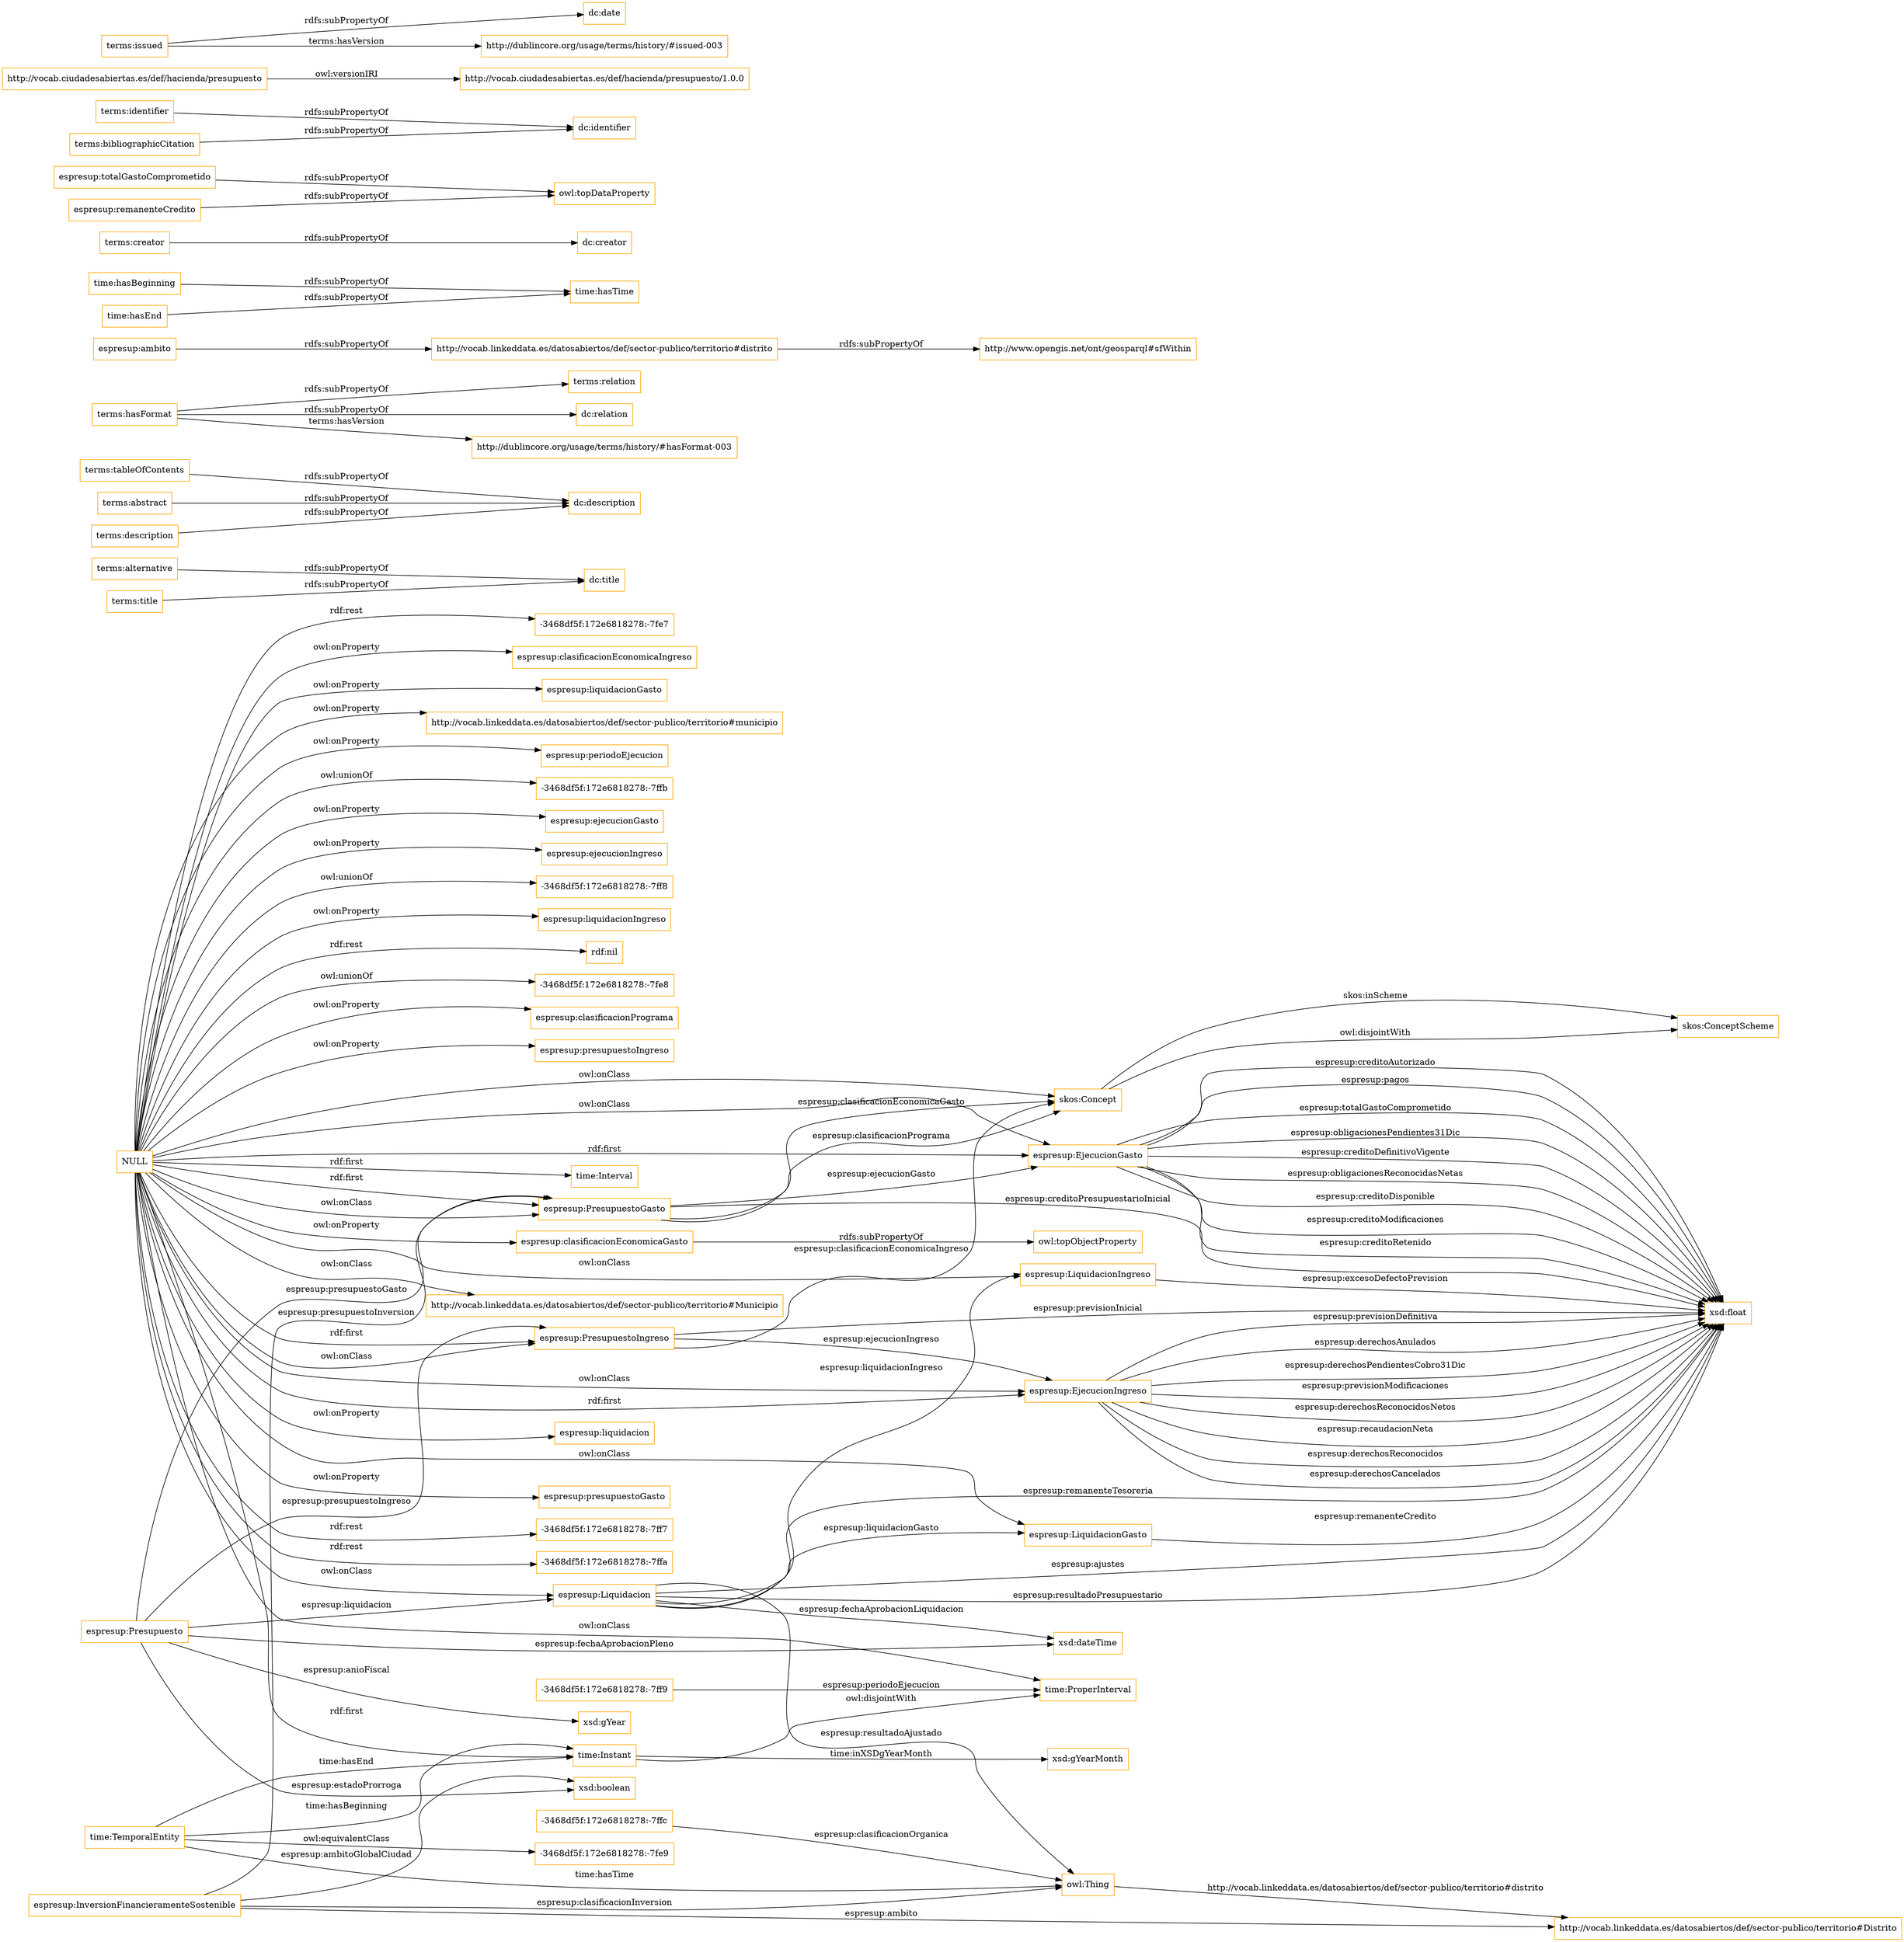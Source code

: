 digraph ar2dtool_diagram { 
rankdir=LR;
size="1501"
node [shape = rectangle, color="orange"]; "espresup:PresupuestoGasto" "espresup:EjecucionGasto" "espresup:InversionFinancieramenteSostenible" "time:ProperInterval" "-3468df5f:172e6818278:-7fe9" "-3468df5f:172e6818278:-7ff9" "espresup:LiquidacionGasto" "-3468df5f:172e6818278:-7ffc" "time:Interval" "skos:ConceptScheme" "espresup:Liquidacion" "time:TemporalEntity" "espresup:LiquidacionIngreso" "http://vocab.linkeddata.es/datosabiertos/def/sector-publico/territorio#Distrito" "espresup:Presupuesto" "skos:Concept" "http://vocab.linkeddata.es/datosabiertos/def/sector-publico/territorio#Municipio" "espresup:PresupuestoIngreso" "espresup:EjecucionIngreso" "time:Instant" ; /*classes style*/
	"terms:alternative" -> "dc:title" [ label = "rdfs:subPropertyOf" ];
	"terms:tableOfContents" -> "dc:description" [ label = "rdfs:subPropertyOf" ];
	"time:Instant" -> "time:ProperInterval" [ label = "owl:disjointWith" ];
	"terms:hasFormat" -> "terms:relation" [ label = "rdfs:subPropertyOf" ];
	"terms:hasFormat" -> "dc:relation" [ label = "rdfs:subPropertyOf" ];
	"terms:hasFormat" -> "http://dublincore.org/usage/terms/history/#hasFormat-003" [ label = "terms:hasVersion" ];
	"http://vocab.linkeddata.es/datosabiertos/def/sector-publico/territorio#distrito" -> "http://www.opengis.net/ont/geosparql#sfWithin" [ label = "rdfs:subPropertyOf" ];
	"time:hasBeginning" -> "time:hasTime" [ label = "rdfs:subPropertyOf" ];
	"terms:creator" -> "dc:creator" [ label = "rdfs:subPropertyOf" ];
	"terms:title" -> "dc:title" [ label = "rdfs:subPropertyOf" ];
	"espresup:totalGastoComprometido" -> "owl:topDataProperty" [ label = "rdfs:subPropertyOf" ];
	"espresup:ambito" -> "http://vocab.linkeddata.es/datosabiertos/def/sector-publico/territorio#distrito" [ label = "rdfs:subPropertyOf" ];
	"terms:abstract" -> "dc:description" [ label = "rdfs:subPropertyOf" ];
	"skos:Concept" -> "skos:ConceptScheme" [ label = "owl:disjointWith" ];
	"terms:identifier" -> "dc:identifier" [ label = "rdfs:subPropertyOf" ];
	"NULL" -> "espresup:liquidacion" [ label = "owl:onProperty" ];
	"NULL" -> "espresup:clasificacionEconomicaGasto" [ label = "owl:onProperty" ];
	"NULL" -> "espresup:presupuestoGasto" [ label = "owl:onProperty" ];
	"NULL" -> "-3468df5f:172e6818278:-7ff7" [ label = "rdf:rest" ];
	"NULL" -> "http://vocab.linkeddata.es/datosabiertos/def/sector-publico/territorio#Municipio" [ label = "owl:onClass" ];
	"NULL" -> "espresup:EjecucionGasto" [ label = "owl:onClass" ];
	"NULL" -> "-3468df5f:172e6818278:-7ffa" [ label = "rdf:rest" ];
	"NULL" -> "espresup:PresupuestoGasto" [ label = "owl:onClass" ];
	"NULL" -> "time:Instant" [ label = "rdf:first" ];
	"NULL" -> "-3468df5f:172e6818278:-7fe7" [ label = "rdf:rest" ];
	"NULL" -> "espresup:clasificacionEconomicaIngreso" [ label = "owl:onProperty" ];
	"NULL" -> "espresup:liquidacionGasto" [ label = "owl:onProperty" ];
	"NULL" -> "espresup:Liquidacion" [ label = "owl:onClass" ];
	"NULL" -> "http://vocab.linkeddata.es/datosabiertos/def/sector-publico/territorio#municipio" [ label = "owl:onProperty" ];
	"NULL" -> "espresup:periodoEjecucion" [ label = "owl:onProperty" ];
	"NULL" -> "-3468df5f:172e6818278:-7ffb" [ label = "owl:unionOf" ];
	"NULL" -> "time:Interval" [ label = "rdf:first" ];
	"NULL" -> "espresup:LiquidacionIngreso" [ label = "owl:onClass" ];
	"NULL" -> "espresup:PresupuestoIngreso" [ label = "owl:onClass" ];
	"NULL" -> "espresup:ejecucionGasto" [ label = "owl:onProperty" ];
	"NULL" -> "espresup:PresupuestoGasto" [ label = "rdf:first" ];
	"NULL" -> "espresup:ejecucionIngreso" [ label = "owl:onProperty" ];
	"NULL" -> "-3468df5f:172e6818278:-7ff8" [ label = "owl:unionOf" ];
	"NULL" -> "espresup:liquidacionIngreso" [ label = "owl:onProperty" ];
	"NULL" -> "rdf:nil" [ label = "rdf:rest" ];
	"NULL" -> "time:ProperInterval" [ label = "owl:onClass" ];
	"NULL" -> "skos:Concept" [ label = "owl:onClass" ];
	"NULL" -> "-3468df5f:172e6818278:-7fe8" [ label = "owl:unionOf" ];
	"NULL" -> "espresup:EjecucionGasto" [ label = "rdf:first" ];
	"NULL" -> "espresup:clasificacionPrograma" [ label = "owl:onProperty" ];
	"NULL" -> "espresup:PresupuestoIngreso" [ label = "rdf:first" ];
	"NULL" -> "espresup:presupuestoIngreso" [ label = "owl:onProperty" ];
	"NULL" -> "espresup:EjecucionIngreso" [ label = "rdf:first" ];
	"NULL" -> "espresup:EjecucionIngreso" [ label = "owl:onClass" ];
	"NULL" -> "espresup:LiquidacionGasto" [ label = "owl:onClass" ];
	"http://vocab.ciudadesabiertas.es/def/hacienda/presupuesto" -> "http://vocab.ciudadesabiertas.es/def/hacienda/presupuesto/1.0.0" [ label = "owl:versionIRI" ];
	"time:TemporalEntity" -> "-3468df5f:172e6818278:-7fe9" [ label = "owl:equivalentClass" ];
	"espresup:clasificacionEconomicaGasto" -> "owl:topObjectProperty" [ label = "rdfs:subPropertyOf" ];
	"time:hasEnd" -> "time:hasTime" [ label = "rdfs:subPropertyOf" ];
	"espresup:remanenteCredito" -> "owl:topDataProperty" [ label = "rdfs:subPropertyOf" ];
	"terms:issued" -> "dc:date" [ label = "rdfs:subPropertyOf" ];
	"terms:issued" -> "http://dublincore.org/usage/terms/history/#issued-003" [ label = "terms:hasVersion" ];
	"terms:bibliographicCitation" -> "dc:identifier" [ label = "rdfs:subPropertyOf" ];
	"terms:description" -> "dc:description" [ label = "rdfs:subPropertyOf" ];
	"time:TemporalEntity" -> "time:Instant" [ label = "time:hasEnd" ];
	"owl:Thing" -> "http://vocab.linkeddata.es/datosabiertos/def/sector-publico/territorio#Distrito" [ label = "http://vocab.linkeddata.es/datosabiertos/def/sector-publico/territorio#distrito" ];
	"time:TemporalEntity" -> "time:Instant" [ label = "time:hasBeginning" ];
	"espresup:Presupuesto" -> "xsd:boolean" [ label = "espresup:estadoProrroga" ];
	"espresup:EjecucionGasto" -> "xsd:float" [ label = "espresup:pagos" ];
	"espresup:PresupuestoGasto" -> "xsd:float" [ label = "espresup:creditoPresupuestarioInicial" ];
	"skos:Concept" -> "skos:ConceptScheme" [ label = "skos:inScheme" ];
	"espresup:Liquidacion" -> "xsd:dateTime" [ label = "espresup:fechaAprobacionLiquidacion" ];
	"espresup:EjecucionGasto" -> "xsd:float" [ label = "espresup:totalGastoComprometido" ];
	"espresup:Liquidacion" -> "espresup:LiquidacionIngreso" [ label = "espresup:liquidacionIngreso" ];
	"espresup:PresupuestoIngreso" -> "skos:Concept" [ label = "espresup:clasificacionEconomicaIngreso" ];
	"espresup:InversionFinancieramenteSostenible" -> "xsd:boolean" [ label = "espresup:ambitoGlobalCiudad" ];
	"espresup:LiquidacionGasto" -> "xsd:float" [ label = "espresup:remanenteCredito" ];
	"espresup:Presupuesto" -> "xsd:dateTime" [ label = "espresup:fechaAprobacionPleno" ];
	"espresup:EjecucionGasto" -> "xsd:float" [ label = "espresup:obligacionesPendientes31Dic" ];
	"-3468df5f:172e6818278:-7ff9" -> "time:ProperInterval" [ label = "espresup:periodoEjecucion" ];
	"espresup:PresupuestoGasto" -> "skos:Concept" [ label = "espresup:clasificacionPrograma" ];
	"espresup:PresupuestoIngreso" -> "espresup:EjecucionIngreso" [ label = "espresup:ejecucionIngreso" ];
	"espresup:EjecucionIngreso" -> "xsd:float" [ label = "espresup:previsionModificaciones" ];
	"espresup:EjecucionIngreso" -> "xsd:float" [ label = "espresup:derechosReconocidosNetos" ];
	"espresup:Presupuesto" -> "espresup:PresupuestoIngreso" [ label = "espresup:presupuestoIngreso" ];
	"espresup:Liquidacion" -> "xsd:float" [ label = "espresup:remanenteTesoreria" ];
	"espresup:EjecucionGasto" -> "xsd:float" [ label = "espresup:creditoDefinitivoVigente" ];
	"espresup:InversionFinancieramenteSostenible" -> "espresup:PresupuestoGasto" [ label = "espresup:presupuestoInversion" ];
	"time:TemporalEntity" -> "owl:Thing" [ label = "time:hasTime" ];
	"espresup:EjecucionIngreso" -> "xsd:float" [ label = "espresup:recaudacionNeta" ];
	"time:Instant" -> "xsd:gYearMonth" [ label = "time:inXSDgYearMonth" ];
	"espresup:Presupuesto" -> "espresup:Liquidacion" [ label = "espresup:liquidacion" ];
	"-3468df5f:172e6818278:-7ffc" -> "owl:Thing" [ label = "espresup:clasificacionOrganica" ];
	"espresup:InversionFinancieramenteSostenible" -> "http://vocab.linkeddata.es/datosabiertos/def/sector-publico/territorio#Distrito" [ label = "espresup:ambito" ];
	"espresup:EjecucionIngreso" -> "xsd:float" [ label = "espresup:derechosReconocidos" ];
	"espresup:PresupuestoGasto" -> "skos:Concept" [ label = "espresup:clasificacionEconomicaGasto" ];
	"espresup:PresupuestoGasto" -> "espresup:EjecucionGasto" [ label = "espresup:ejecucionGasto" ];
	"espresup:Liquidacion" -> "xsd:float" [ label = "espresup:ajustes" ];
	"espresup:Presupuesto" -> "espresup:PresupuestoGasto" [ label = "espresup:presupuestoGasto" ];
	"espresup:EjecucionGasto" -> "xsd:float" [ label = "espresup:obligacionesReconocidasNetas" ];
	"espresup:Liquidacion" -> "espresup:LiquidacionGasto" [ label = "espresup:liquidacionGasto" ];
	"espresup:EjecucionIngreso" -> "xsd:float" [ label = "espresup:derechosCancelados" ];
	"espresup:LiquidacionIngreso" -> "xsd:float" [ label = "espresup:excesoDefectoPrevision" ];
	"espresup:PresupuestoIngreso" -> "xsd:float" [ label = "espresup:previsionInicial" ];
	"espresup:EjecucionGasto" -> "xsd:float" [ label = "espresup:creditoDisponible" ];
	"espresup:EjecucionIngreso" -> "xsd:float" [ label = "espresup:previsionDefinitiva" ];
	"espresup:EjecucionGasto" -> "xsd:float" [ label = "espresup:creditoModificaciones" ];
	"espresup:Liquidacion" -> "owl:Thing" [ label = "espresup:resultadoAjustado" ];
	"espresup:EjecucionIngreso" -> "xsd:float" [ label = "espresup:derechosAnulados" ];
	"espresup:EjecucionIngreso" -> "xsd:float" [ label = "espresup:derechosPendientesCobro31Dic" ];
	"espresup:Liquidacion" -> "xsd:float" [ label = "espresup:resultadoPresupuestario" ];
	"espresup:InversionFinancieramenteSostenible" -> "owl:Thing" [ label = "espresup:clasificacionInversion" ];
	"espresup:EjecucionGasto" -> "xsd:float" [ label = "espresup:creditoRetenido" ];
	"espresup:EjecucionGasto" -> "xsd:float" [ label = "espresup:creditoAutorizado" ];
	"espresup:Presupuesto" -> "xsd:gYear" [ label = "espresup:anioFiscal" ];

}
